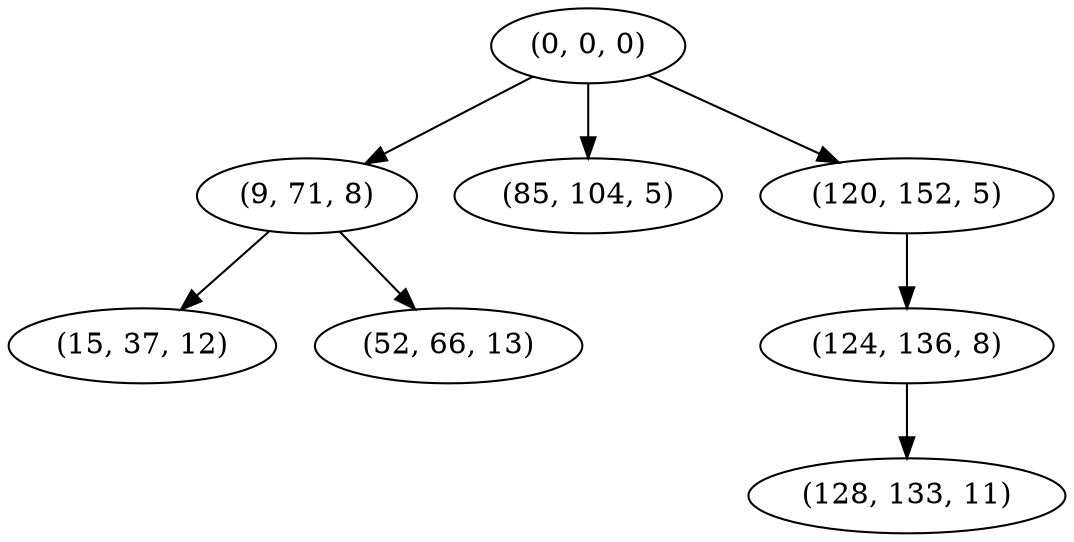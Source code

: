 digraph tree {
    "(0, 0, 0)";
    "(9, 71, 8)";
    "(15, 37, 12)";
    "(52, 66, 13)";
    "(85, 104, 5)";
    "(120, 152, 5)";
    "(124, 136, 8)";
    "(128, 133, 11)";
    "(0, 0, 0)" -> "(9, 71, 8)";
    "(0, 0, 0)" -> "(85, 104, 5)";
    "(0, 0, 0)" -> "(120, 152, 5)";
    "(9, 71, 8)" -> "(15, 37, 12)";
    "(9, 71, 8)" -> "(52, 66, 13)";
    "(120, 152, 5)" -> "(124, 136, 8)";
    "(124, 136, 8)" -> "(128, 133, 11)";
}
